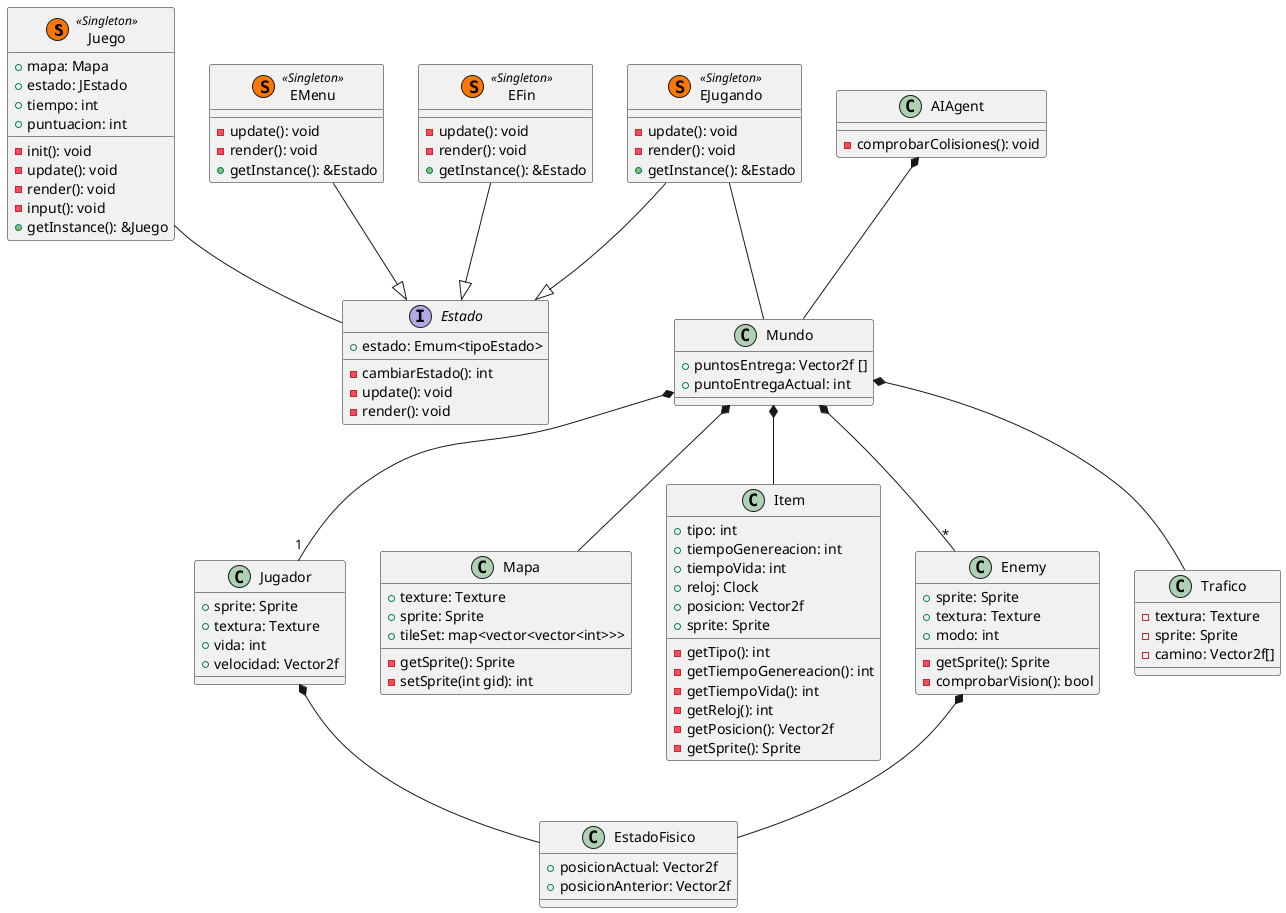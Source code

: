 @startuml Diagrama de Clases
' left to right direction
class Juego << (S,#FF7700) Singleton >>{
    +mapa: Mapa
    +estado: JEstado
    +tiempo: int
    +puntuacion: int

    -init(): void
    -update(): void
    -render(): void
    -input(): void
    +getInstance(): &Juego
}

interface Estado {
    +estado: Emum<tipoEstado>

    -cambiarEstado(): int
    -update(): void
    -render(): void
}

class Jugador {
    +sprite: Sprite
    +textura: Texture
    +vida: int
    +velocidad: Vector2f
    
}

class EstadoFisico {
    +posicionActual: Vector2f
    +posicionAnterior: Vector2f
    
}

class Mapa {
    +texture: Texture
    +sprite: Sprite
    +tileSet: map<vector<vector<int>>>

    -getSprite(): Sprite
    -setSprite(int gid): int
}

class Item {
    +tipo: int
    +tiempoGenereacion: int
    +tiempoVida: int
    +reloj: Clock
    +posicion: Vector2f
    +sprite: Sprite

    -getTipo(): int
    -getTiempoGenereacion(): int
    -getTiempoVida(): int
    -getReloj(): int
    -getPosicion(): Vector2f
    -getSprite(): Sprite
}

class Mundo {
    +puntosEntrega: Vector2f []
    +puntoEntregaActual: int
}

class Enemy {
    +sprite: Sprite
    +textura: Texture
    +modo: int

    -getSprite(): Sprite
    -comprobarVision(): bool
}

class Trafico {
    -textura: Texture
    -sprite: Sprite
    -camino: Vector2f[]

    
}


class AIAgent {

    -comprobarColisiones(): void
}

class EJugando << (S,#FF7700) Singleton >>{

    -update(): void
    -render(): void
    +getInstance(): &Estado
}

class EMenu << (S,#FF7700) Singleton >>{

    -update(): void
    -render(): void
    +getInstance(): &Estado
}

class EFin << (S,#FF7700) Singleton >>{

    -update(): void
    -render(): void
    +getInstance(): &Estado
}

Juego -- Estado

EJugando --|> Estado
EMenu --|> Estado
EFin --|> Estado

EJugando -- Mundo

Mundo *-- "1" Jugador
Mundo *-- "*" Enemy
Mundo *-- Item
Mundo *-- Trafico
Mundo *-- Mapa

AIAgent *-- Mundo

Enemy *-- EstadoFisico
Jugador *-- EstadoFisico


@enduml